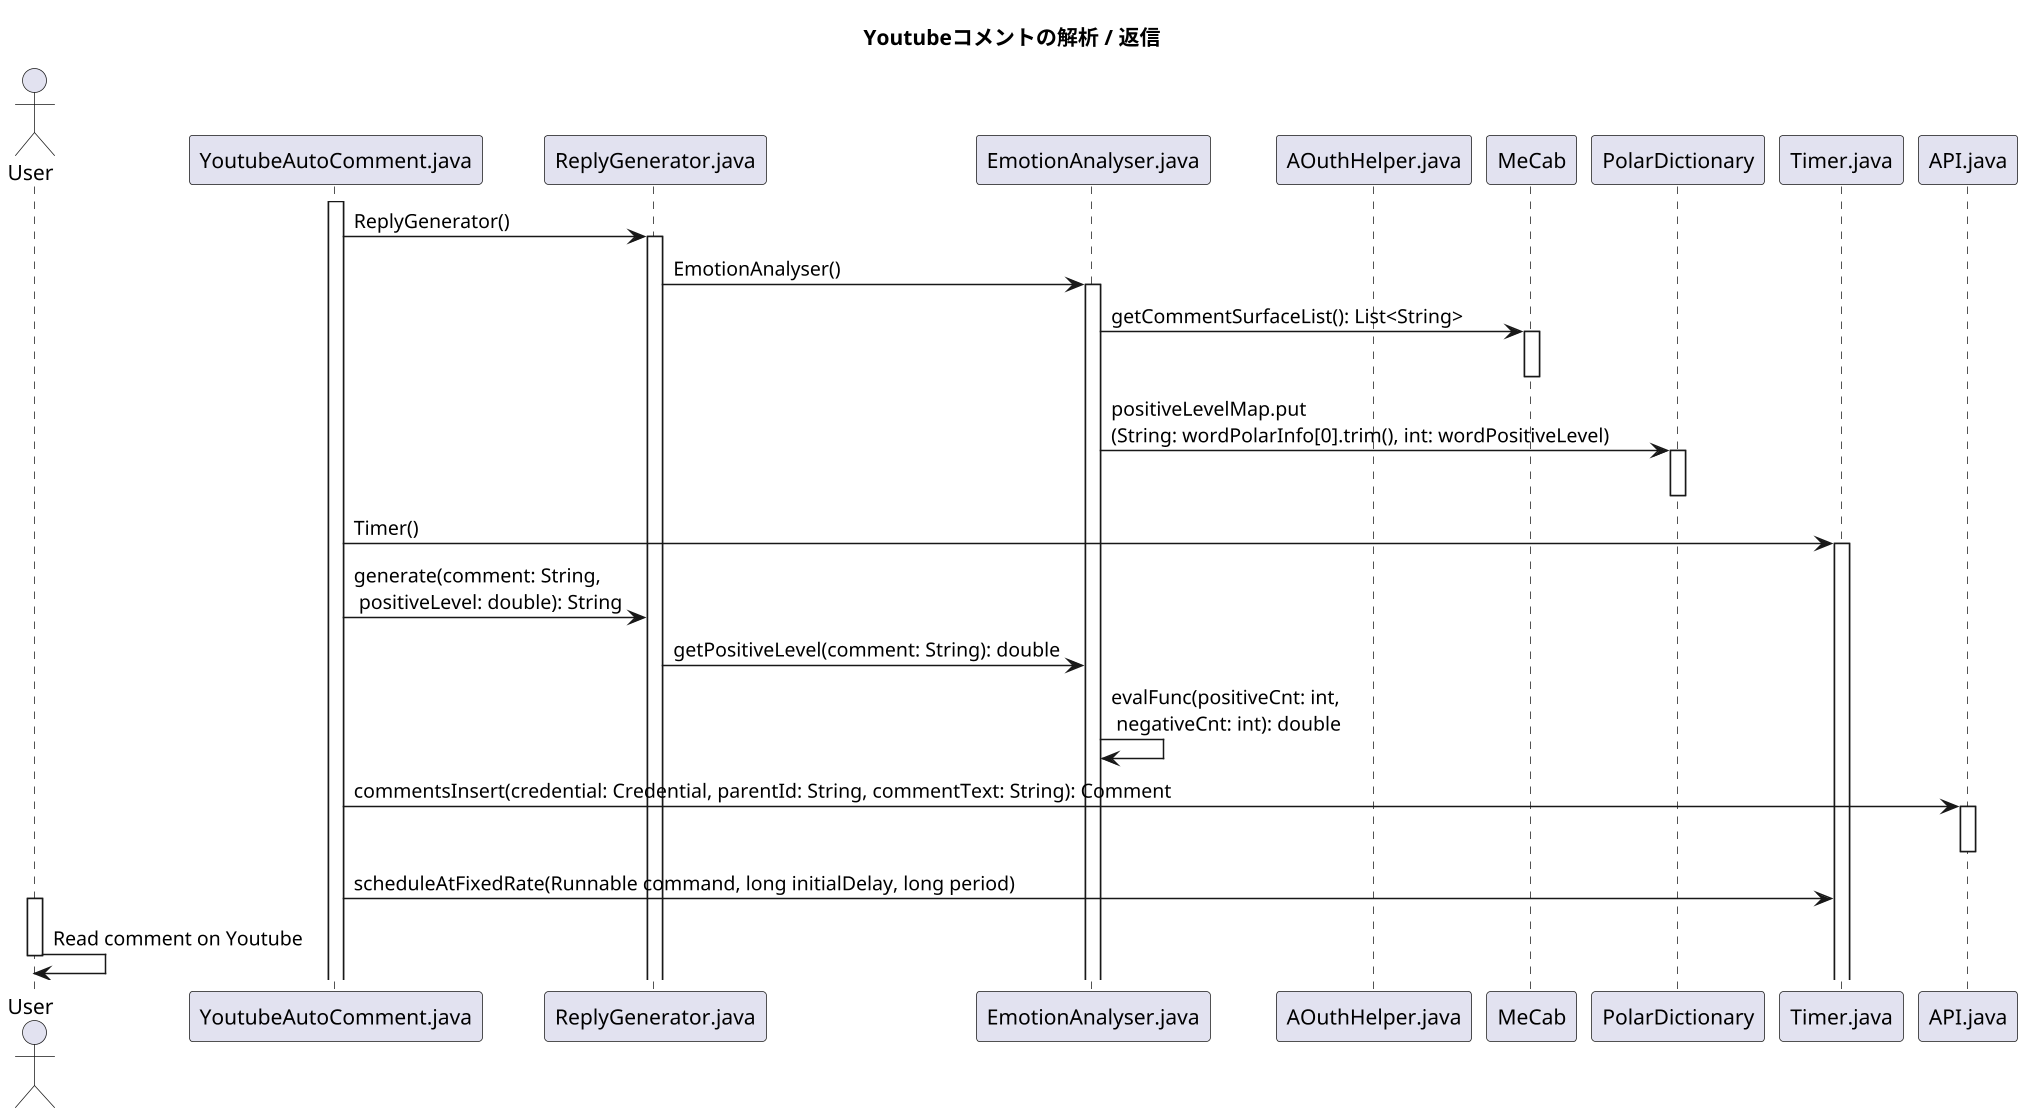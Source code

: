 ' @file      YoutubeAutoComment_SequenceDiagram_CommentAnalyser.pu
' @brief     高度情報演習2B プロジェクト計画書のシーケンス図の出力用ファイル（コメント解析パート）
' @note      java -jar plantuml.jar -graphvizdot C:\Graphviz\bin\dot.exe -charset UTF-8 .\*.pu
' @auther    AL18036 Kataoka Nagi
' @date      2021-01-05 06:05:48
' $Version   1.2
' $Revision  1.0
' @par       修正点：commentsInsert()の引数
' @see       https://qiita.com/opengl-8080/items/98c510b8ca060bdd2ea3

''''''''''''''''''''''''''''''''''''''''''''''''''''''''''''''''''''''''''''''''

@startuml out/SequenceDiagram_CommentAnalyser.png
scale 1.5
skinparam DefaultFontName メイリオ
' 可視性の変更
skinparam classAttributeIconSize 0

''''''''''''''''''''''''''''''''''''''''''''''''''

title
**Youtubeコメントの解析 / 返信**
end title

''''''''''''''''''''''''''''''''''''''''''''''''''''''''''''''''''''''''''''''''

actor User
participant YoutubeAutoComment.java
participant ReplyGenerator.java
participant EmotionAnalyser.java
participant AOuthHelper.java
participant MeCab
participant PolarDictionary
participant Timer.java
participant API.java

''''''''''''''''''''''''''''''''''''''''''''''''''''''''''''''''''''''''''''''''
activate YoutubeAutoComment.java
YoutubeAutoComment.java -> ReplyGenerator.java: ReplyGenerator()
activate ReplyGenerator.java

''''''''''''''''''''''''''''''''''''''''''''''''''

ReplyGenerator.java -> EmotionAnalyser.java: EmotionAnalyser()
activate EmotionAnalyser.java

''''''''''''''''''''''''''''''''''''''''''''''''''

EmotionAnalyser.java -> MeCab: getCommentSurfaceList(): List<String> 
' EmotionAnalyser.java -> MeCab: exec(String: mecabCommand): Process
activate MeCab
deactivate MeCab

''''''''''''''''''''''''''''''''''''''''''''''''''

EmotionAnalyser.java -> PolarDictionary: positiveLevelMap.put\n(String: wordPolarInfo[0].trim(), int: wordPositiveLevel)
activate PolarDictionary
deactivate PolarDictionary

''''''''''''''''''''''''''''''''''''''''''''''''''

YoutubeAutoComment.java -> Timer.java: Timer()
activate Timer.java

''''''''''''''''''''''''''''''''''''''''''''''''''

YoutubeAutoComment.java -> ReplyGenerator.java: generate(comment: String,\n positiveLevel: double): String

''''''''''''''''''''''''''''''''''''''''''''''''''

ReplyGenerator.java -> EmotionAnalyser.java: getPositiveLevel(comment: String): double
EmotionAnalyser.java -> EmotionAnalyser.java: evalFunc(positiveCnt: int,\n negativeCnt: int): double


''''''''''''''''''''''''''''''''''''''''''''''''''

' YoutubeAutoComment.java -> AOuthHelper.java: authorize()\nアプリ管理者が、任意のタイミングでブラウザからYoutubeの権限を認証

''''''''''''''''''''''''''''''''''''''''''''''''''

YoutubeAutoComment.java -> API.java:  commentsInsert(credential: Credential, parentId: String, commentText: String): Comment
activate API.java
deactivate API.java

''''''''''''''''''''''''''''''''''''''''''''''''''

YoutubeAutoComment.java -> Timer.java: scheduleAtFixedRate(Runnable command, long initialDelay, long period)

''''''''''''''''''''''''''''''''''''''''''''''''''

activate User
User -> User: Read comment on Youtube
deactivate User

@enduml
